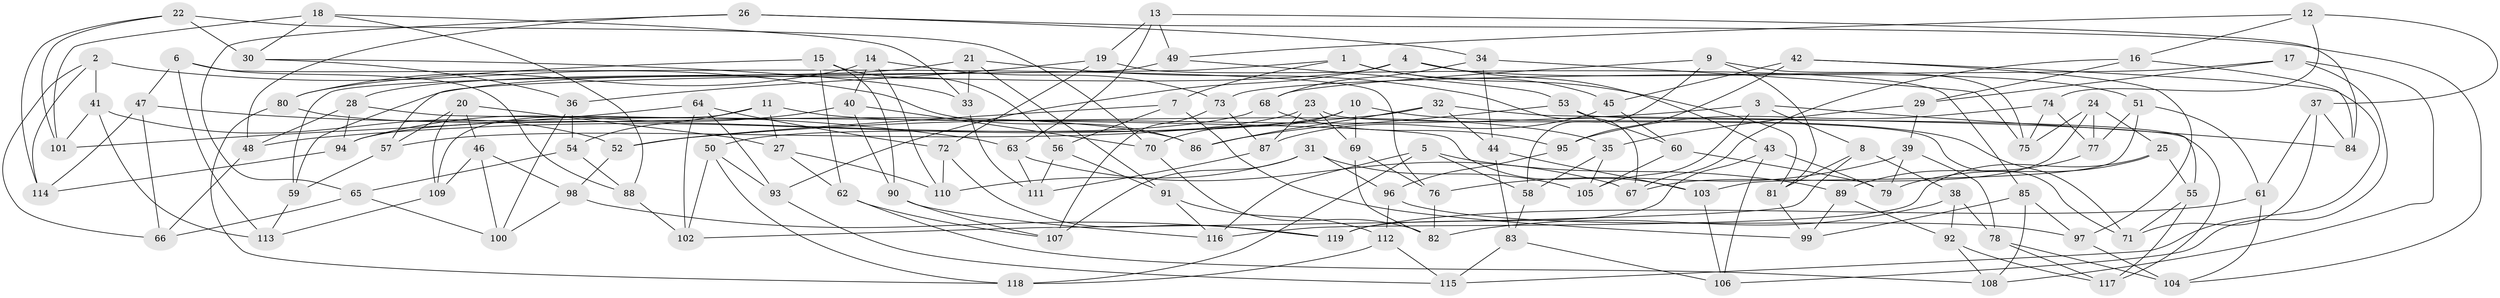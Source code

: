 // coarse degree distribution, {5: 0.09859154929577464, 2: 0.028169014084507043, 4: 0.6197183098591549, 9: 0.028169014084507043, 10: 0.014084507042253521, 3: 0.04225352112676056, 6: 0.04225352112676056, 7: 0.07042253521126761, 8: 0.04225352112676056, 11: 0.014084507042253521}
// Generated by graph-tools (version 1.1) at 2025/03/03/04/25 22:03:02]
// undirected, 119 vertices, 238 edges
graph export_dot {
graph [start="1"]
  node [color=gray90,style=filled];
  1;
  2;
  3;
  4;
  5;
  6;
  7;
  8;
  9;
  10;
  11;
  12;
  13;
  14;
  15;
  16;
  17;
  18;
  19;
  20;
  21;
  22;
  23;
  24;
  25;
  26;
  27;
  28;
  29;
  30;
  31;
  32;
  33;
  34;
  35;
  36;
  37;
  38;
  39;
  40;
  41;
  42;
  43;
  44;
  45;
  46;
  47;
  48;
  49;
  50;
  51;
  52;
  53;
  54;
  55;
  56;
  57;
  58;
  59;
  60;
  61;
  62;
  63;
  64;
  65;
  66;
  67;
  68;
  69;
  70;
  71;
  72;
  73;
  74;
  75;
  76;
  77;
  78;
  79;
  80;
  81;
  82;
  83;
  84;
  85;
  86;
  87;
  88;
  89;
  90;
  91;
  92;
  93;
  94;
  95;
  96;
  97;
  98;
  99;
  100;
  101;
  102;
  103;
  104;
  105;
  106;
  107;
  108;
  109;
  110;
  111;
  112;
  113;
  114;
  115;
  116;
  117;
  118;
  119;
  1 -- 81;
  1 -- 45;
  1 -- 57;
  1 -- 7;
  2 -- 66;
  2 -- 86;
  2 -- 41;
  2 -- 114;
  3 -- 52;
  3 -- 105;
  3 -- 84;
  3 -- 8;
  4 -- 51;
  4 -- 43;
  4 -- 93;
  4 -- 59;
  5 -- 89;
  5 -- 58;
  5 -- 118;
  5 -- 116;
  6 -- 88;
  6 -- 47;
  6 -- 113;
  6 -- 76;
  7 -- 56;
  7 -- 52;
  7 -- 99;
  8 -- 81;
  8 -- 38;
  8 -- 102;
  9 -- 68;
  9 -- 58;
  9 -- 81;
  9 -- 75;
  10 -- 71;
  10 -- 69;
  10 -- 50;
  10 -- 70;
  11 -- 27;
  11 -- 35;
  11 -- 54;
  11 -- 109;
  12 -- 49;
  12 -- 74;
  12 -- 16;
  12 -- 37;
  13 -- 63;
  13 -- 19;
  13 -- 84;
  13 -- 49;
  14 -- 110;
  14 -- 40;
  14 -- 80;
  14 -- 73;
  15 -- 62;
  15 -- 90;
  15 -- 56;
  15 -- 80;
  16 -- 67;
  16 -- 29;
  16 -- 84;
  17 -- 106;
  17 -- 29;
  17 -- 73;
  17 -- 108;
  18 -- 101;
  18 -- 33;
  18 -- 88;
  18 -- 30;
  19 -- 36;
  19 -- 85;
  19 -- 72;
  20 -- 46;
  20 -- 27;
  20 -- 57;
  20 -- 109;
  21 -- 67;
  21 -- 33;
  21 -- 91;
  21 -- 28;
  22 -- 101;
  22 -- 30;
  22 -- 70;
  22 -- 114;
  23 -- 69;
  23 -- 87;
  23 -- 71;
  23 -- 57;
  24 -- 75;
  24 -- 67;
  24 -- 25;
  24 -- 77;
  25 -- 79;
  25 -- 116;
  25 -- 55;
  26 -- 65;
  26 -- 104;
  26 -- 34;
  26 -- 48;
  27 -- 110;
  27 -- 62;
  28 -- 48;
  28 -- 94;
  28 -- 103;
  29 -- 39;
  29 -- 35;
  30 -- 33;
  30 -- 36;
  31 -- 96;
  31 -- 105;
  31 -- 110;
  31 -- 107;
  32 -- 48;
  32 -- 117;
  32 -- 86;
  32 -- 44;
  33 -- 111;
  34 -- 44;
  34 -- 75;
  34 -- 68;
  35 -- 105;
  35 -- 58;
  36 -- 54;
  36 -- 100;
  37 -- 84;
  37 -- 61;
  37 -- 71;
  38 -- 92;
  38 -- 78;
  38 -- 82;
  39 -- 76;
  39 -- 78;
  39 -- 79;
  40 -- 90;
  40 -- 70;
  40 -- 94;
  41 -- 113;
  41 -- 52;
  41 -- 101;
  42 -- 115;
  42 -- 97;
  42 -- 95;
  42 -- 45;
  43 -- 106;
  43 -- 79;
  43 -- 119;
  44 -- 103;
  44 -- 83;
  45 -- 60;
  45 -- 87;
  46 -- 109;
  46 -- 100;
  46 -- 98;
  47 -- 66;
  47 -- 63;
  47 -- 114;
  48 -- 66;
  49 -- 53;
  49 -- 59;
  50 -- 118;
  50 -- 102;
  50 -- 93;
  51 -- 61;
  51 -- 103;
  51 -- 77;
  52 -- 98;
  53 -- 55;
  53 -- 86;
  53 -- 60;
  54 -- 88;
  54 -- 65;
  55 -- 117;
  55 -- 71;
  56 -- 91;
  56 -- 111;
  57 -- 59;
  58 -- 83;
  59 -- 113;
  60 -- 79;
  60 -- 105;
  61 -- 119;
  61 -- 104;
  62 -- 107;
  62 -- 108;
  63 -- 67;
  63 -- 111;
  64 -- 101;
  64 -- 93;
  64 -- 102;
  64 -- 72;
  65 -- 66;
  65 -- 100;
  68 -- 94;
  68 -- 95;
  69 -- 76;
  69 -- 82;
  70 -- 82;
  72 -- 110;
  72 -- 119;
  73 -- 87;
  73 -- 107;
  74 -- 75;
  74 -- 77;
  74 -- 95;
  76 -- 82;
  77 -- 89;
  78 -- 104;
  78 -- 117;
  80 -- 118;
  80 -- 86;
  81 -- 99;
  83 -- 115;
  83 -- 106;
  85 -- 97;
  85 -- 108;
  85 -- 99;
  87 -- 111;
  88 -- 102;
  89 -- 92;
  89 -- 99;
  90 -- 116;
  90 -- 107;
  91 -- 112;
  91 -- 116;
  92 -- 117;
  92 -- 108;
  93 -- 115;
  94 -- 114;
  95 -- 96;
  96 -- 112;
  96 -- 97;
  97 -- 104;
  98 -- 100;
  98 -- 119;
  103 -- 106;
  109 -- 113;
  112 -- 115;
  112 -- 118;
}

